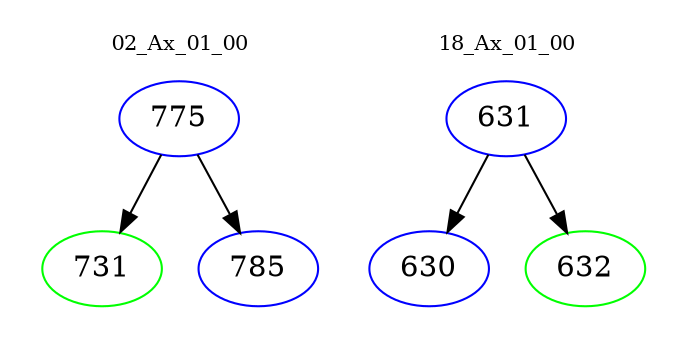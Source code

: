 digraph{
subgraph cluster_0 {
color = white
label = "02_Ax_01_00";
fontsize=10;
T0_775 [label="775", color="blue"]
T0_775 -> T0_731 [color="black"]
T0_731 [label="731", color="green"]
T0_775 -> T0_785 [color="black"]
T0_785 [label="785", color="blue"]
}
subgraph cluster_1 {
color = white
label = "18_Ax_01_00";
fontsize=10;
T1_631 [label="631", color="blue"]
T1_631 -> T1_630 [color="black"]
T1_630 [label="630", color="blue"]
T1_631 -> T1_632 [color="black"]
T1_632 [label="632", color="green"]
}
}
